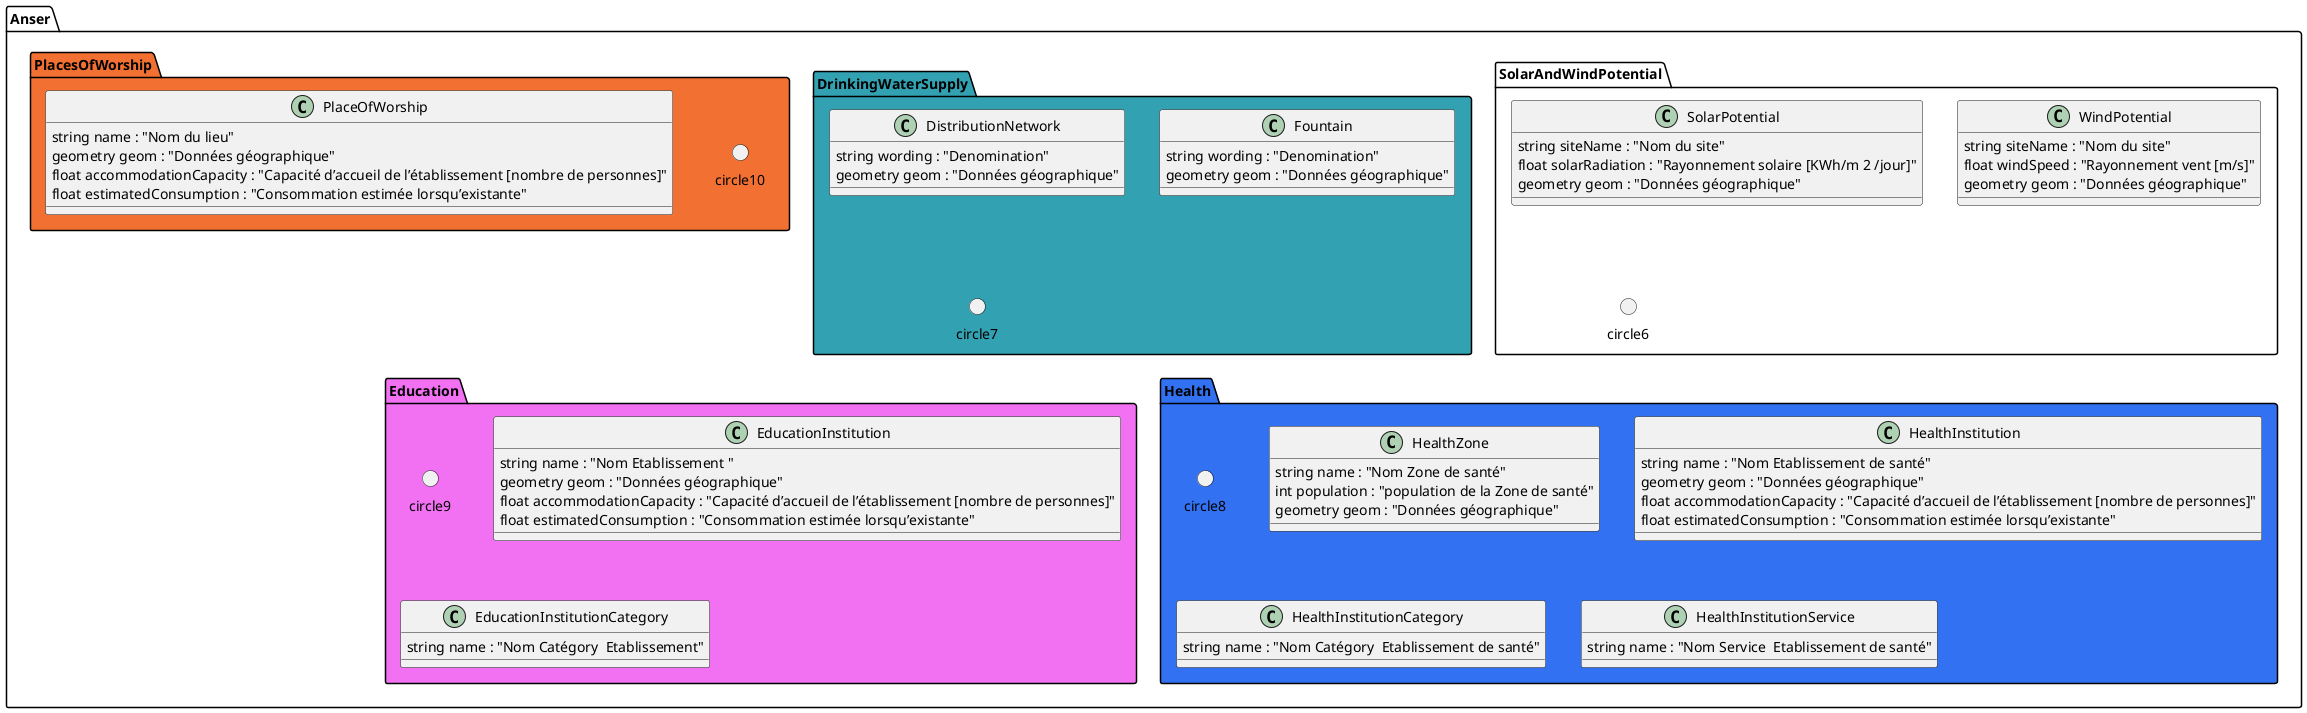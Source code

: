 @startuml classes


    namespace Anser.SolarAndWindPotential {

        class SolarPotential {
            string siteName : "Nom du site"
            float solarRadiation : "Rayonnement solaire [KWh/m 2 /jour]"
            geometry geom : "Données géographique"            
        }

        class WindPotential {
            string siteName : "Nom du site"
            float windSpeed : "Rayonnement vent [m/s]"
            geometry geom : "Données géographique"
        }

        circle circle6


    }

    namespace Anser.DrinkingWaterSupply #32A1B2 {
        
        class DistributionNetwork {
            string wording : "Denomination"
            geometry geom : "Données géographique"
        }

        class Fountain {
            string wording : "Denomination"
            geometry geom : "Données géographique"
        }

        circle circle7
    }

    namespace Anser.Health #3271F2 {
        circle circle8

        class HealthZone {
            string name : "Nom Zone de santé"
            int population : "population de la Zone de santé"
            geometry geom : "Données géographique"

        }

        class HealthInstitution {
            string name : "Nom Etablissement de santé"
            geometry geom : "Données géographique"
            float accommodationCapacity : "Capacité d’accueil de l’établissement [nombre de personnes]"
            float estimatedConsumption : "Consommation estimée lorsqu’existante"

        }

        class HealthInstitutionCategory {
            string name : "Nom Catégory  Etablissement de santé"

        }

        class HealthInstitutionService {
            string name : "Nom Service  Etablissement de santé"

        }

    }


    namespace Anser.Education #F271F2 {
        circle circle9

        class EducationInstitution {
            string name : "Nom Etablissement "
            geometry geom : "Données géographique"
            float accommodationCapacity : "Capacité d’accueil de l’établissement [nombre de personnes]"
            float estimatedConsumption : "Consommation estimée lorsqu’existante"

        }

        class EducationInstitutionCategory {
            string name : "Nom Catégory  Etablissement"
        }

    }
    namespace Anser.PlacesOfWorship #F27132 {
        circle circle10

        class PlaceOfWorship {
            string name : "Nom du lieu"
            geometry geom : "Données géographique"
            float accommodationCapacity : "Capacité d’accueil de l’établissement [nombre de personnes]"
            float estimatedConsumption : "Consommation estimée lorsqu’existante"

        }

    }
@enduml
